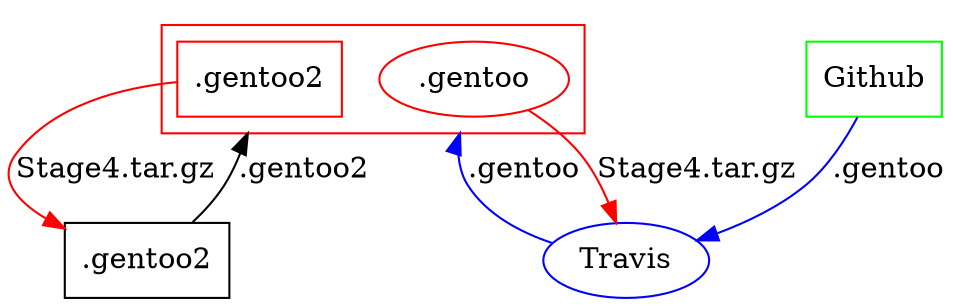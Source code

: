 digraph G{
	compound=true;
	subgraph cluster0{
		color=red;
		node[label=""];
		tree1[label=".gentoo", shape=ellipse, color=red];
		tree2[label=".gentoo2", shape=rectangle, color=red];
	}

	Github[shape=rectangle,color=green,label="Github"];
	Travis[shape=ellipse, color=blue, Label="Travis CI"];
	Computer[shape=rectangle, label=".gentoo2"];

	Github -> Travis[color=blue, label=".gentoo"];
	Travis -> tree1[lhead="cluster0", color=blue, label=".gentoo"];
	tree1 -> Travis[color=red, label="Stage4.tar.gz"];
	
	Computer -> tree2[lhead="cluster0", label=".gentoo2"];
	tree2 -> Computer[color=red, label="Stage4.tar.gz"];
}
